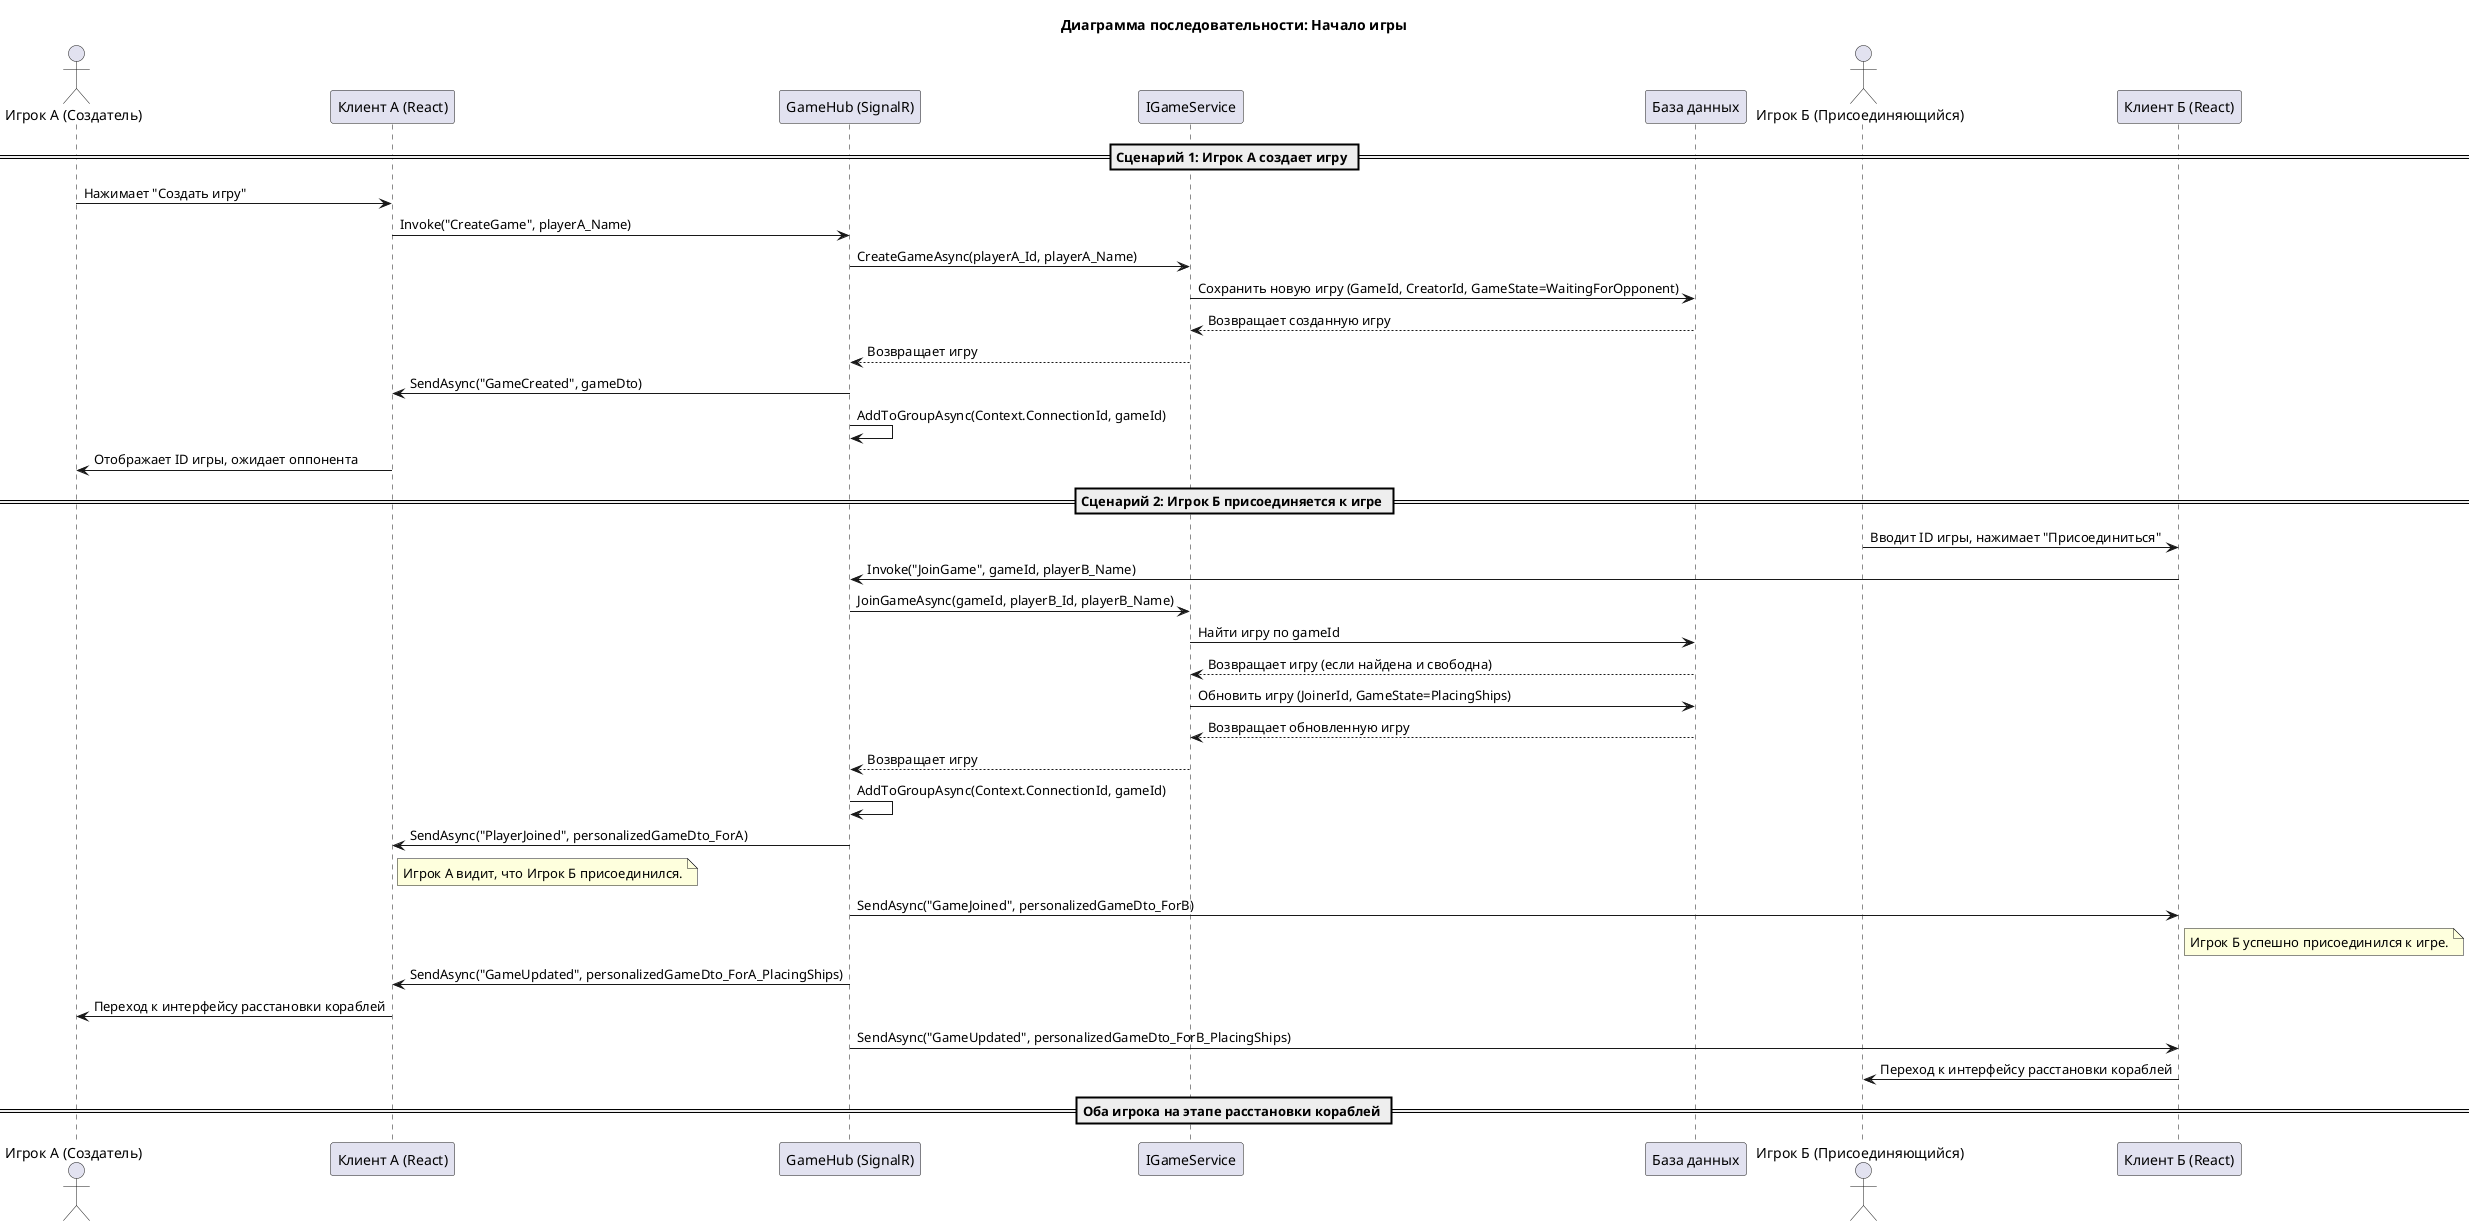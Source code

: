 @startuml SequenceGameStart

title Диаграмма последовательности: Начало игры

actor "Игрок А (Создатель)" as PlayerA
participant "Клиент А (React)" as ClientA
participant "GameHub (SignalR)" as Hub
participant "IGameService" as GameService
participant "База данных" as DB
actor "Игрок Б (Присоединяющийся)" as PlayerB
participant "Клиент Б (React)" as ClientB

== Сценарий 1: Игрок А создает игру ==

PlayerA -> ClientA: Нажимает "Создать игру"
ClientA -> Hub: Invoke("CreateGame", playerA_Name)
Hub -> GameService: CreateGameAsync(playerA_Id, playerA_Name)
GameService -> DB: Сохранить новую игру (GameId, CreatorId, GameState=WaitingForOpponent)
DB --> GameService: Возвращает созданную игру
GameService --> Hub: Возвращает игру
Hub -> ClientA: SendAsync("GameCreated", gameDto)
Hub -> Hub: AddToGroupAsync(Context.ConnectionId, gameId)
ClientA -> PlayerA: Отображает ID игры, ожидает оппонента

== Сценарий 2: Игрок Б присоединяется к игре ==

PlayerB -> ClientB: Вводит ID игры, нажимает "Присоединиться"
ClientB -> Hub: Invoke("JoinGame", gameId, playerB_Name)
Hub -> GameService: JoinGameAsync(gameId, playerB_Id, playerB_Name)
GameService -> DB: Найти игру по gameId
DB --> GameService: Возвращает игру (если найдена и свободна)
GameService -> DB: Обновить игру (JoinerId, GameState=PlacingShips)
DB --> GameService: Возвращает обновленную игру
GameService --> Hub: Возвращает игру
Hub -> Hub: AddToGroupAsync(Context.ConnectionId, gameId)

Hub -> ClientA: SendAsync("PlayerJoined", personalizedGameDto_ForA)
note right of ClientA: Игрок А видит, что Игрок Б присоединился.
Hub -> ClientB: SendAsync("GameJoined", personalizedGameDto_ForB)
note right of ClientB: Игрок Б успешно присоединился к игре.

Hub -> ClientA: SendAsync("GameUpdated", personalizedGameDto_ForA_PlacingShips)
ClientA -> PlayerA: Переход к интерфейсу расстановки кораблей

Hub -> ClientB: SendAsync("GameUpdated", personalizedGameDto_ForB_PlacingShips)
ClientB -> PlayerB: Переход к интерфейсу расстановки кораблей

== Оба игрока на этапе расстановки кораблей ==

@enduml 